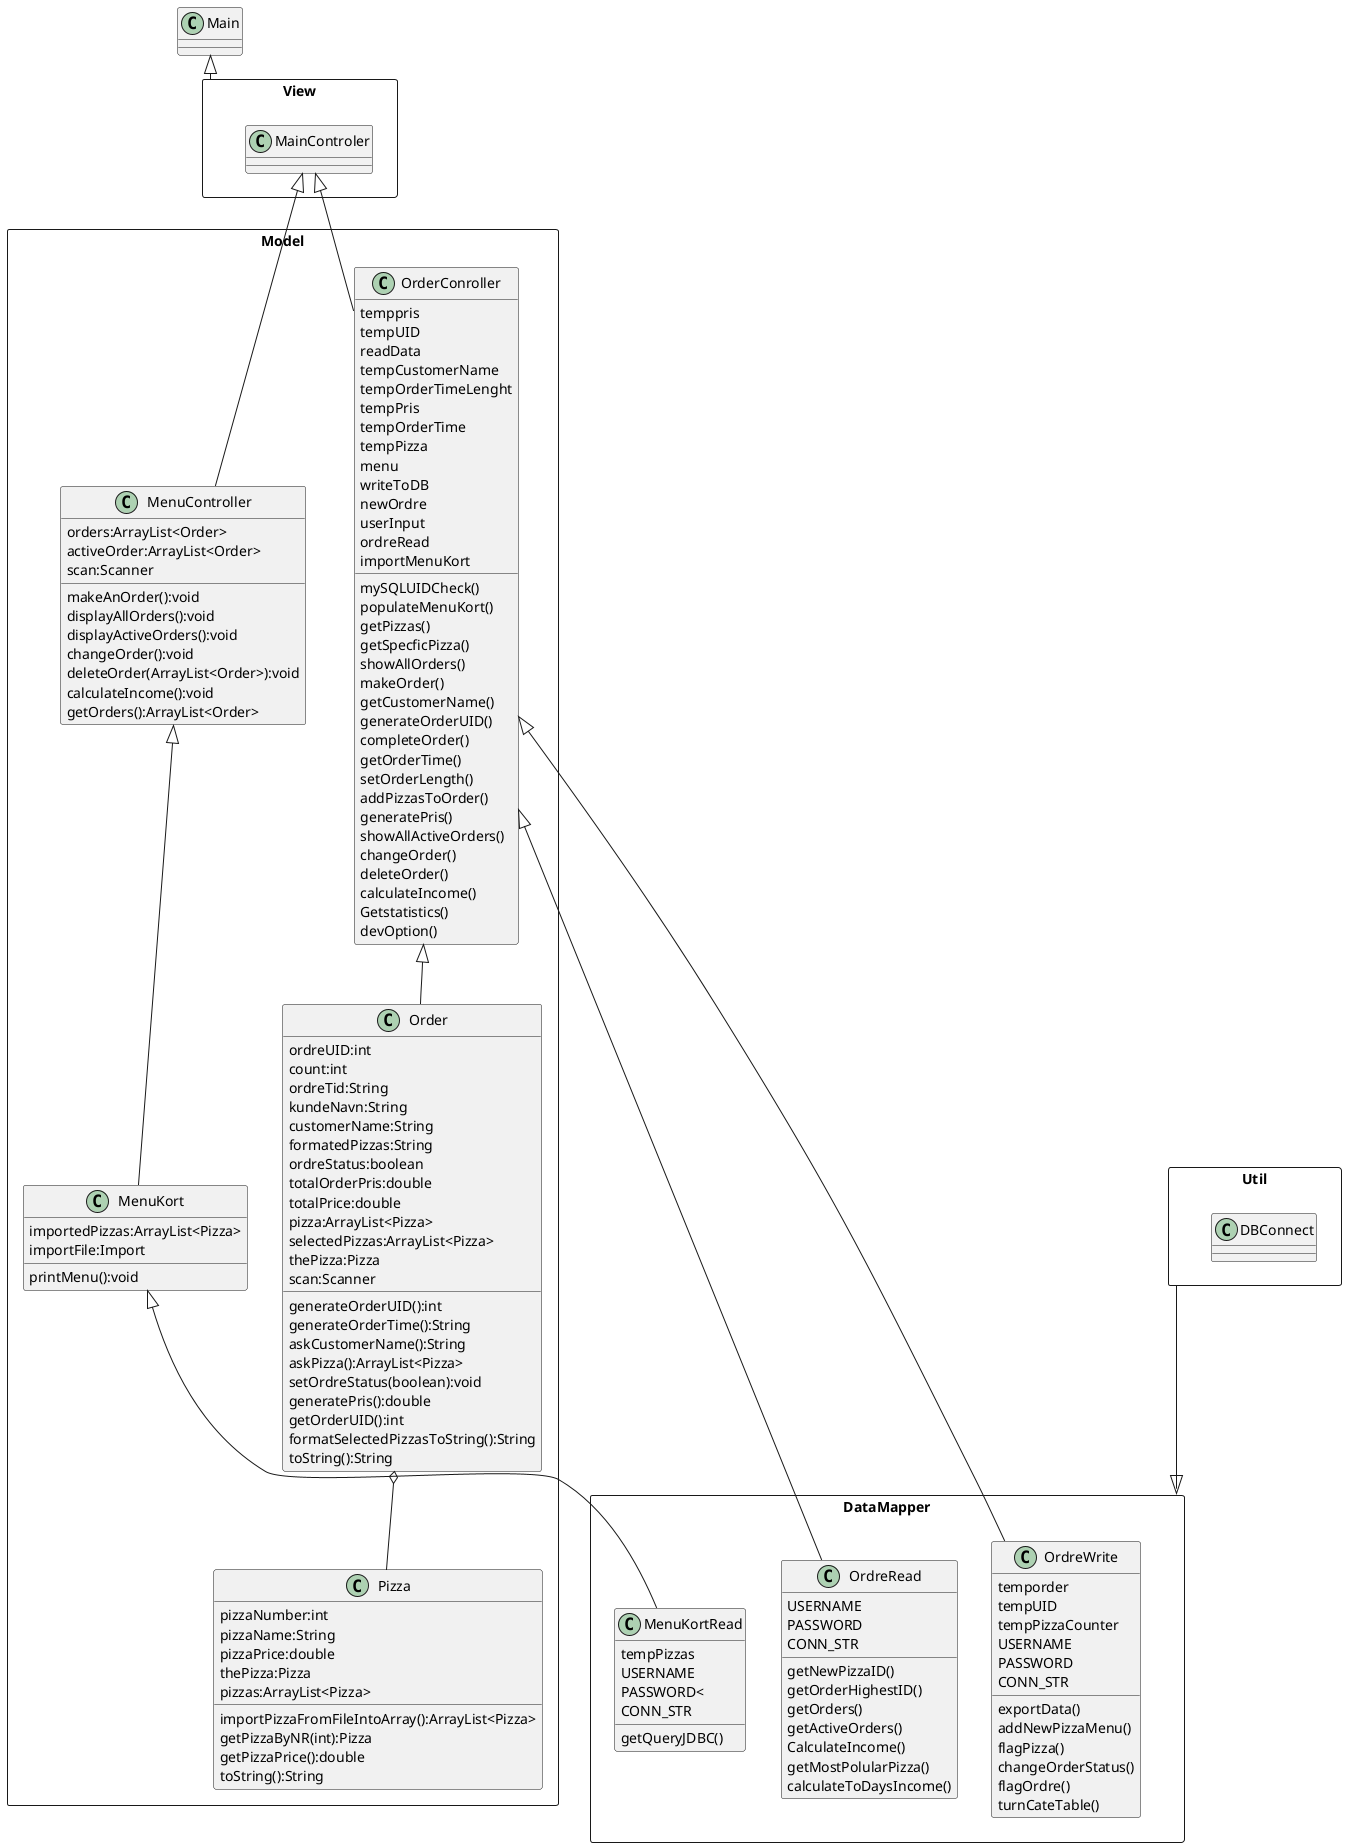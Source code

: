 @startuml

package View <<Rectangle>> {
class MainControler
}

package Util <<Rectangle>> {
class DBConnect
}

package DataMapper <<Rectangle>> {
class MenuKortRead{
getQueryJDBC()
tempPizzas
USERNAME
PASSWORD<
CONN_STR
}

class OrdreRead{
getNewPizzaID()
getOrderHighestID()
getOrders()
getActiveOrders()
CalculateIncome()
getMostPolularPizza()
calculateToDaysIncome()
USERNAME
PASSWORD
CONN_STR
}

class OrdreWrite{
exportData()
addNewPizzaMenu()
flagPizza()
changeOrderStatus()
flagOrdre()
turnCateTable()
temporder
tempUID
tempPizzaCounter
USERNAME
PASSWORD
CONN_STR
}

}

package Model <<Rectangle>> {

class MenuController{
orders:ArrayList<Order>
activeOrder:ArrayList<Order>
scan:Scanner
makeAnOrder():void
displayAllOrders():void
displayActiveOrders():void
changeOrder():void
deleteOrder(ArrayList<Order>):void
calculateIncome():void
getOrders():ArrayList<Order>
}

class Order{
ordreUID:int
count:int
ordreTid:String
kundeNavn:String
customerName:String
formatedPizzas:String
ordreStatus:boolean
totalOrderPris:double
totalPrice:double
pizza:ArrayList<Pizza>
selectedPizzas:ArrayList<Pizza>
thePizza:Pizza
scan:Scanner
generateOrderUID():int
generateOrderTime():String
askCustomerName():String
askPizza():ArrayList<Pizza>
setOrdreStatus(boolean):void
generatePris():double
getOrderUID():int
formatSelectedPizzasToString():String
toString():String
}

class Pizza {
pizzaNumber:int
pizzaName:String
pizzaPrice:double
thePizza:Pizza
pizzas:ArrayList<Pizza>
importPizzaFromFileIntoArray():ArrayList<Pizza>
getPizzaByNR(int):Pizza
getPizzaPrice():double
toString():String
}

class MenuKort{
importedPizzas:ArrayList<Pizza>
importFile:Import
printMenu():void
}

class OrderConroller{
mySQLUIDCheck()
populateMenuKort()
getPizzas()
getSpecficPizza()
showAllOrders()
makeOrder()
getCustomerName()
generateOrderUID()
completeOrder()
getOrderTime()
setOrderLength()
addPizzasToOrder()
generatePris()
showAllActiveOrders()
changeOrder()
deleteOrder()
calculateIncome()
Getstatistics()
devOption()
temppris
tempUID
readData
tempCustomerName
tempOrderTimeLenght
tempPris
tempOrderTime
tempPizza
menu
writeToDB
newOrdre
userInput
ordreRead
importMenuKort
}




}


Main <|-- View
MainControler <|-- OrderConroller
OrderConroller <|-- Order
MainControler <|-- MenuController
MenuController <|-- MenuKort
Order o-- Pizza
Util --|> DataMapper
OrderConroller <|-- OrdreRead
OrderConroller <|-- OrdreWrite
MenuKort <|-- MenuKortRead
@enduml
